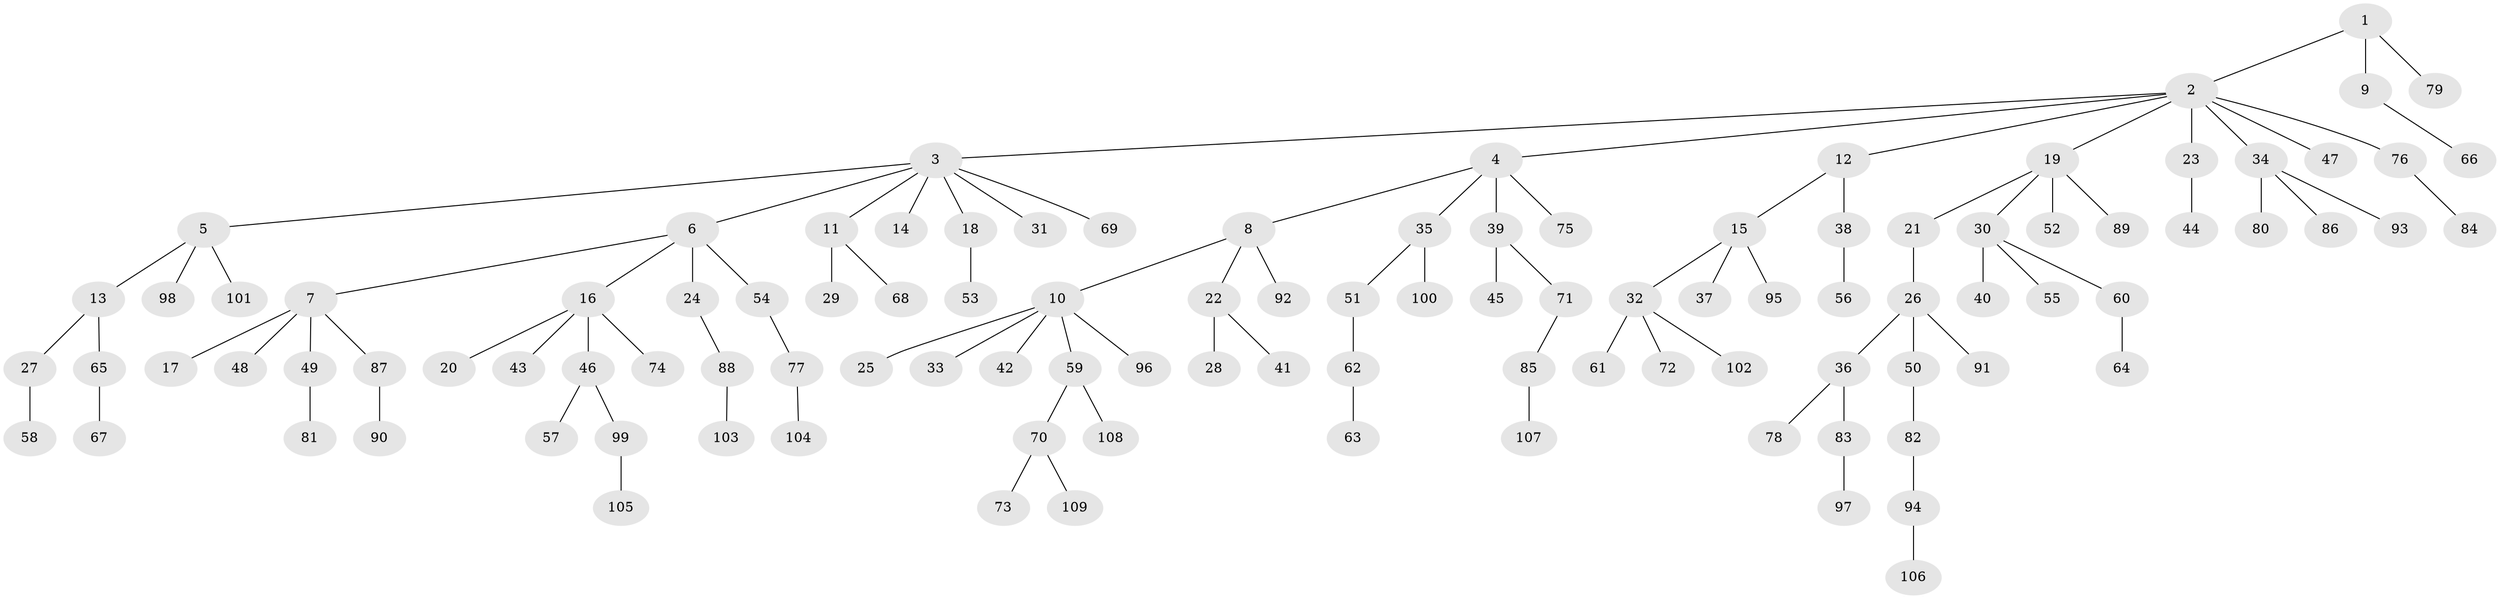 // Generated by graph-tools (version 1.1) at 2025/26/03/09/25 03:26:33]
// undirected, 109 vertices, 108 edges
graph export_dot {
graph [start="1"]
  node [color=gray90,style=filled];
  1;
  2;
  3;
  4;
  5;
  6;
  7;
  8;
  9;
  10;
  11;
  12;
  13;
  14;
  15;
  16;
  17;
  18;
  19;
  20;
  21;
  22;
  23;
  24;
  25;
  26;
  27;
  28;
  29;
  30;
  31;
  32;
  33;
  34;
  35;
  36;
  37;
  38;
  39;
  40;
  41;
  42;
  43;
  44;
  45;
  46;
  47;
  48;
  49;
  50;
  51;
  52;
  53;
  54;
  55;
  56;
  57;
  58;
  59;
  60;
  61;
  62;
  63;
  64;
  65;
  66;
  67;
  68;
  69;
  70;
  71;
  72;
  73;
  74;
  75;
  76;
  77;
  78;
  79;
  80;
  81;
  82;
  83;
  84;
  85;
  86;
  87;
  88;
  89;
  90;
  91;
  92;
  93;
  94;
  95;
  96;
  97;
  98;
  99;
  100;
  101;
  102;
  103;
  104;
  105;
  106;
  107;
  108;
  109;
  1 -- 2;
  1 -- 9;
  1 -- 79;
  2 -- 3;
  2 -- 4;
  2 -- 12;
  2 -- 19;
  2 -- 23;
  2 -- 34;
  2 -- 47;
  2 -- 76;
  3 -- 5;
  3 -- 6;
  3 -- 11;
  3 -- 14;
  3 -- 18;
  3 -- 31;
  3 -- 69;
  4 -- 8;
  4 -- 35;
  4 -- 39;
  4 -- 75;
  5 -- 13;
  5 -- 98;
  5 -- 101;
  6 -- 7;
  6 -- 16;
  6 -- 24;
  6 -- 54;
  7 -- 17;
  7 -- 48;
  7 -- 49;
  7 -- 87;
  8 -- 10;
  8 -- 22;
  8 -- 92;
  9 -- 66;
  10 -- 25;
  10 -- 33;
  10 -- 42;
  10 -- 59;
  10 -- 96;
  11 -- 29;
  11 -- 68;
  12 -- 15;
  12 -- 38;
  13 -- 27;
  13 -- 65;
  15 -- 32;
  15 -- 37;
  15 -- 95;
  16 -- 20;
  16 -- 43;
  16 -- 46;
  16 -- 74;
  18 -- 53;
  19 -- 21;
  19 -- 30;
  19 -- 52;
  19 -- 89;
  21 -- 26;
  22 -- 28;
  22 -- 41;
  23 -- 44;
  24 -- 88;
  26 -- 36;
  26 -- 50;
  26 -- 91;
  27 -- 58;
  30 -- 40;
  30 -- 55;
  30 -- 60;
  32 -- 61;
  32 -- 72;
  32 -- 102;
  34 -- 80;
  34 -- 86;
  34 -- 93;
  35 -- 51;
  35 -- 100;
  36 -- 78;
  36 -- 83;
  38 -- 56;
  39 -- 45;
  39 -- 71;
  46 -- 57;
  46 -- 99;
  49 -- 81;
  50 -- 82;
  51 -- 62;
  54 -- 77;
  59 -- 70;
  59 -- 108;
  60 -- 64;
  62 -- 63;
  65 -- 67;
  70 -- 73;
  70 -- 109;
  71 -- 85;
  76 -- 84;
  77 -- 104;
  82 -- 94;
  83 -- 97;
  85 -- 107;
  87 -- 90;
  88 -- 103;
  94 -- 106;
  99 -- 105;
}

